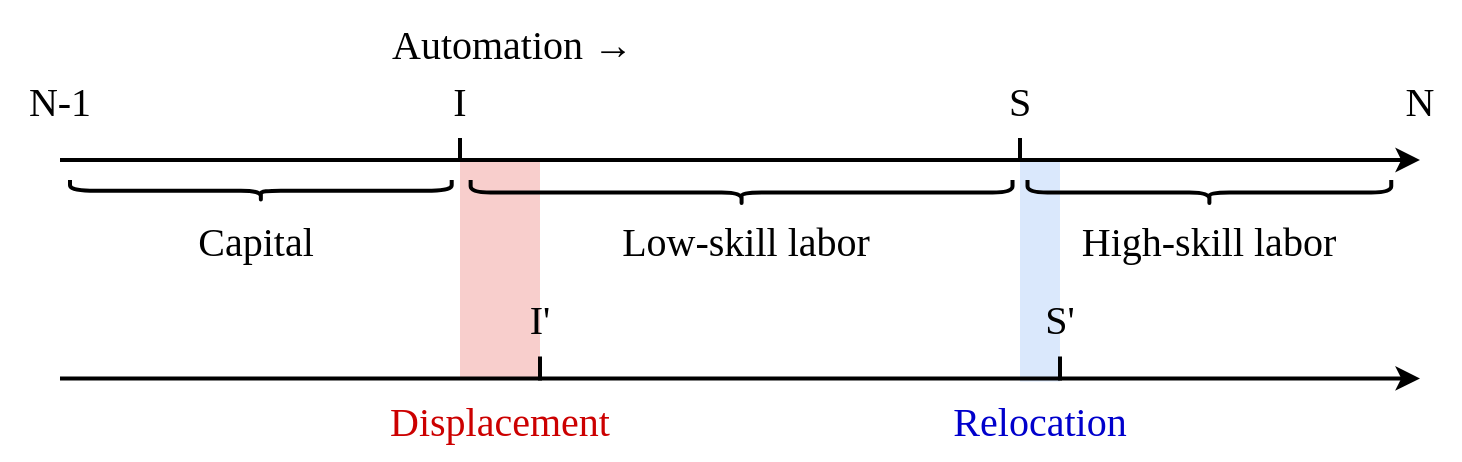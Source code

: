 <mxfile version="20.2.8" type="device"><diagram id="fprV-R4mWX5BNDrVnxV5" name="Page-1"><mxGraphModel dx="786" dy="433" grid="1" gridSize="10" guides="1" tooltips="1" connect="1" arrows="1" fold="1" page="1" pageScale="1" pageWidth="827" pageHeight="1169" math="0" shadow="0"><root><mxCell id="0"/><mxCell id="1" parent="0"/><mxCell id="3ZGaZoozzE8Qw6zQZ7CW-27" value="" style="rounded=0;whiteSpace=wrap;html=1;fontColor=#0000CC;strokeColor=none;" vertex="1" parent="1"><mxGeometry x="10" y="190" width="730" height="230" as="geometry"/></mxCell><mxCell id="3ZGaZoozzE8Qw6zQZ7CW-23" value="" style="rounded=0;whiteSpace=wrap;html=1;fillColor=#dae8fc;strokeColor=none;" vertex="1" parent="1"><mxGeometry x="520" y="270.74" width="20" height="110" as="geometry"/></mxCell><mxCell id="3ZGaZoozzE8Qw6zQZ7CW-22" value="" style="rounded=0;whiteSpace=wrap;html=1;fillColor=#f8cecc;strokeColor=none;" vertex="1" parent="1"><mxGeometry x="240" y="270" width="40" height="110" as="geometry"/></mxCell><mxCell id="k5tiH1sfEAdU-DZ8t-Ix-8" value="" style="edgeStyle=segmentEdgeStyle;endArrow=classic;html=1;rounded=0;strokeWidth=2;" parent="1" edge="1"><mxGeometry width="50" height="50" relative="1" as="geometry"><mxPoint x="40" y="270" as="sourcePoint"/><mxPoint x="720" y="269.5" as="targetPoint"/></mxGeometry></mxCell><mxCell id="k5tiH1sfEAdU-DZ8t-Ix-11" value="" style="shape=partialRectangle;whiteSpace=wrap;html=1;bottom=0;top=0;fillColor=none;strokeWidth=2;" parent="1" vertex="1"><mxGeometry x="240" y="260" width="280" height="10" as="geometry"/></mxCell><mxCell id="k5tiH1sfEAdU-DZ8t-Ix-15" value="" style="shape=curlyBracket;whiteSpace=wrap;html=1;rounded=1;strokeWidth=2;rotation=-90;" parent="1" vertex="1"><mxGeometry x="135.11" y="189.89" width="10.63" height="190.85" as="geometry"/></mxCell><mxCell id="k5tiH1sfEAdU-DZ8t-Ix-16" value="" style="shape=curlyBracket;whiteSpace=wrap;html=1;rounded=1;strokeWidth=2;rotation=-90;" parent="1" vertex="1"><mxGeometry x="374.54" y="150.78" width="12.5" height="270.94" as="geometry"/></mxCell><mxCell id="k5tiH1sfEAdU-DZ8t-Ix-17" value="" style="shape=curlyBracket;whiteSpace=wrap;html=1;rounded=1;strokeWidth=2;rotation=-90;" parent="1" vertex="1"><mxGeometry x="608.44" y="195.32" width="12.5" height="181.87" as="geometry"/></mxCell><mxCell id="k5tiH1sfEAdU-DZ8t-Ix-18" value="I" style="text;html=1;strokeColor=none;fillColor=none;align=center;verticalAlign=middle;whiteSpace=wrap;rounded=0;strokeWidth=2;fontSize=20;fontFamily=Times New Roman;" parent="1" vertex="1"><mxGeometry x="230" y="230" width="20" height="20" as="geometry"/></mxCell><mxCell id="k5tiH1sfEAdU-DZ8t-Ix-19" value="&lt;font face=&quot;Times New Roman&quot;&gt;N-1&lt;/font&gt;" style="text;html=1;strokeColor=none;fillColor=none;align=center;verticalAlign=middle;whiteSpace=wrap;rounded=0;strokeWidth=2;fontSize=20;fontFamily=Georgia;" parent="1" vertex="1"><mxGeometry x="20" y="230" width="40" height="20" as="geometry"/></mxCell><mxCell id="k5tiH1sfEAdU-DZ8t-Ix-20" value="N" style="text;html=1;strokeColor=none;fillColor=none;align=center;verticalAlign=middle;whiteSpace=wrap;rounded=0;strokeWidth=2;fontSize=20;fontFamily=Times New Roman;" parent="1" vertex="1"><mxGeometry x="710" y="230" width="20" height="20" as="geometry"/></mxCell><mxCell id="k5tiH1sfEAdU-DZ8t-Ix-21" value="S" style="text;html=1;strokeColor=none;fillColor=none;align=center;verticalAlign=middle;whiteSpace=wrap;rounded=0;strokeWidth=2;fontSize=20;fontFamily=Times New Roman;" parent="1" vertex="1"><mxGeometry x="510" y="230" width="20" height="20" as="geometry"/></mxCell><mxCell id="k5tiH1sfEAdU-DZ8t-Ix-22" value="&lt;font face=&quot;Times New Roman&quot;&gt;Capital&lt;/font&gt;" style="text;html=1;strokeColor=none;fillColor=none;align=center;verticalAlign=middle;whiteSpace=wrap;rounded=0;strokeWidth=2;fontSize=20;fontFamily=Georgia;" parent="1" vertex="1"><mxGeometry x="107.51" y="300" width="60" height="20" as="geometry"/></mxCell><mxCell id="k5tiH1sfEAdU-DZ8t-Ix-23" value="&lt;font face=&quot;Times New Roman&quot;&gt;Low-skill labor&lt;/font&gt;" style="text;html=1;strokeColor=none;fillColor=none;align=center;verticalAlign=middle;whiteSpace=wrap;rounded=0;strokeWidth=2;fontSize=20;fontFamily=Georgia;" parent="1" vertex="1"><mxGeometry x="317.5" y="300" width="130" height="20" as="geometry"/></mxCell><mxCell id="k5tiH1sfEAdU-DZ8t-Ix-24" value="&lt;font face=&quot;Times New Roman&quot;&gt;High-skill labor&lt;/font&gt;" style="text;html=1;strokeColor=none;fillColor=none;align=center;verticalAlign=middle;whiteSpace=wrap;rounded=0;strokeWidth=2;fontSize=20;fontFamily=Georgia;" parent="1" vertex="1"><mxGeometry x="545.16" y="300" width="139.06" height="20" as="geometry"/></mxCell><mxCell id="k5tiH1sfEAdU-DZ8t-Ix-25" value="Automation →" style="text;strokeColor=none;fillColor=none;align=left;verticalAlign=middle;spacingLeft=4;spacingRight=4;overflow=hidden;points=[[0,0.5],[1,0.5]];portConstraint=eastwest;rotatable=0;strokeWidth=2;fontFamily=Times New Roman;fontSize=20;" parent="1" vertex="1"><mxGeometry x="200" y="195.32" width="132.49" height="30" as="geometry"/></mxCell><mxCell id="3ZGaZoozzE8Qw6zQZ7CW-2" value="" style="edgeStyle=segmentEdgeStyle;endArrow=classic;html=1;rounded=0;strokeWidth=2;" edge="1" parent="1"><mxGeometry width="50" height="50" relative="1" as="geometry"><mxPoint x="40" y="379.22" as="sourcePoint"/><mxPoint x="720" y="378.72" as="targetPoint"/></mxGeometry></mxCell><mxCell id="3ZGaZoozzE8Qw6zQZ7CW-3" value="" style="shape=partialRectangle;whiteSpace=wrap;html=1;bottom=0;top=0;fillColor=none;strokeWidth=2;" vertex="1" parent="1"><mxGeometry x="280" y="369.22" width="260" height="10" as="geometry"/></mxCell><mxCell id="3ZGaZoozzE8Qw6zQZ7CW-7" value="I'" style="text;html=1;strokeColor=none;fillColor=none;align=center;verticalAlign=middle;whiteSpace=wrap;rounded=0;strokeWidth=2;fontSize=20;fontFamily=Times New Roman;" vertex="1" parent="1"><mxGeometry x="270" y="339.22" width="20" height="20" as="geometry"/></mxCell><mxCell id="3ZGaZoozzE8Qw6zQZ7CW-10" value="S'" style="text;html=1;strokeColor=none;fillColor=none;align=center;verticalAlign=middle;whiteSpace=wrap;rounded=0;strokeWidth=2;fontSize=20;fontFamily=Times New Roman;" vertex="1" parent="1"><mxGeometry x="530" y="339.22" width="20" height="20" as="geometry"/></mxCell><mxCell id="3ZGaZoozzE8Qw6zQZ7CW-24" value="&lt;font color=&quot;#cc0000&quot; face=&quot;Times New Roman&quot;&gt;Displacement&lt;/font&gt;" style="text;html=1;strokeColor=none;fillColor=none;align=center;verticalAlign=middle;whiteSpace=wrap;rounded=0;strokeWidth=2;fontSize=20;fontFamily=Georgia;" vertex="1" parent="1"><mxGeometry x="200" y="390" width="120" height="20" as="geometry"/></mxCell><mxCell id="3ZGaZoozzE8Qw6zQZ7CW-25" value="&lt;font color=&quot;#0000cc&quot; face=&quot;Times New Roman&quot;&gt;Relocation&lt;/font&gt;" style="text;html=1;strokeColor=none;fillColor=none;align=center;verticalAlign=middle;whiteSpace=wrap;rounded=0;strokeWidth=2;fontSize=20;fontFamily=Georgia;" vertex="1" parent="1"><mxGeometry x="470" y="390" width="120" height="20" as="geometry"/></mxCell></root></mxGraphModel></diagram></mxfile>